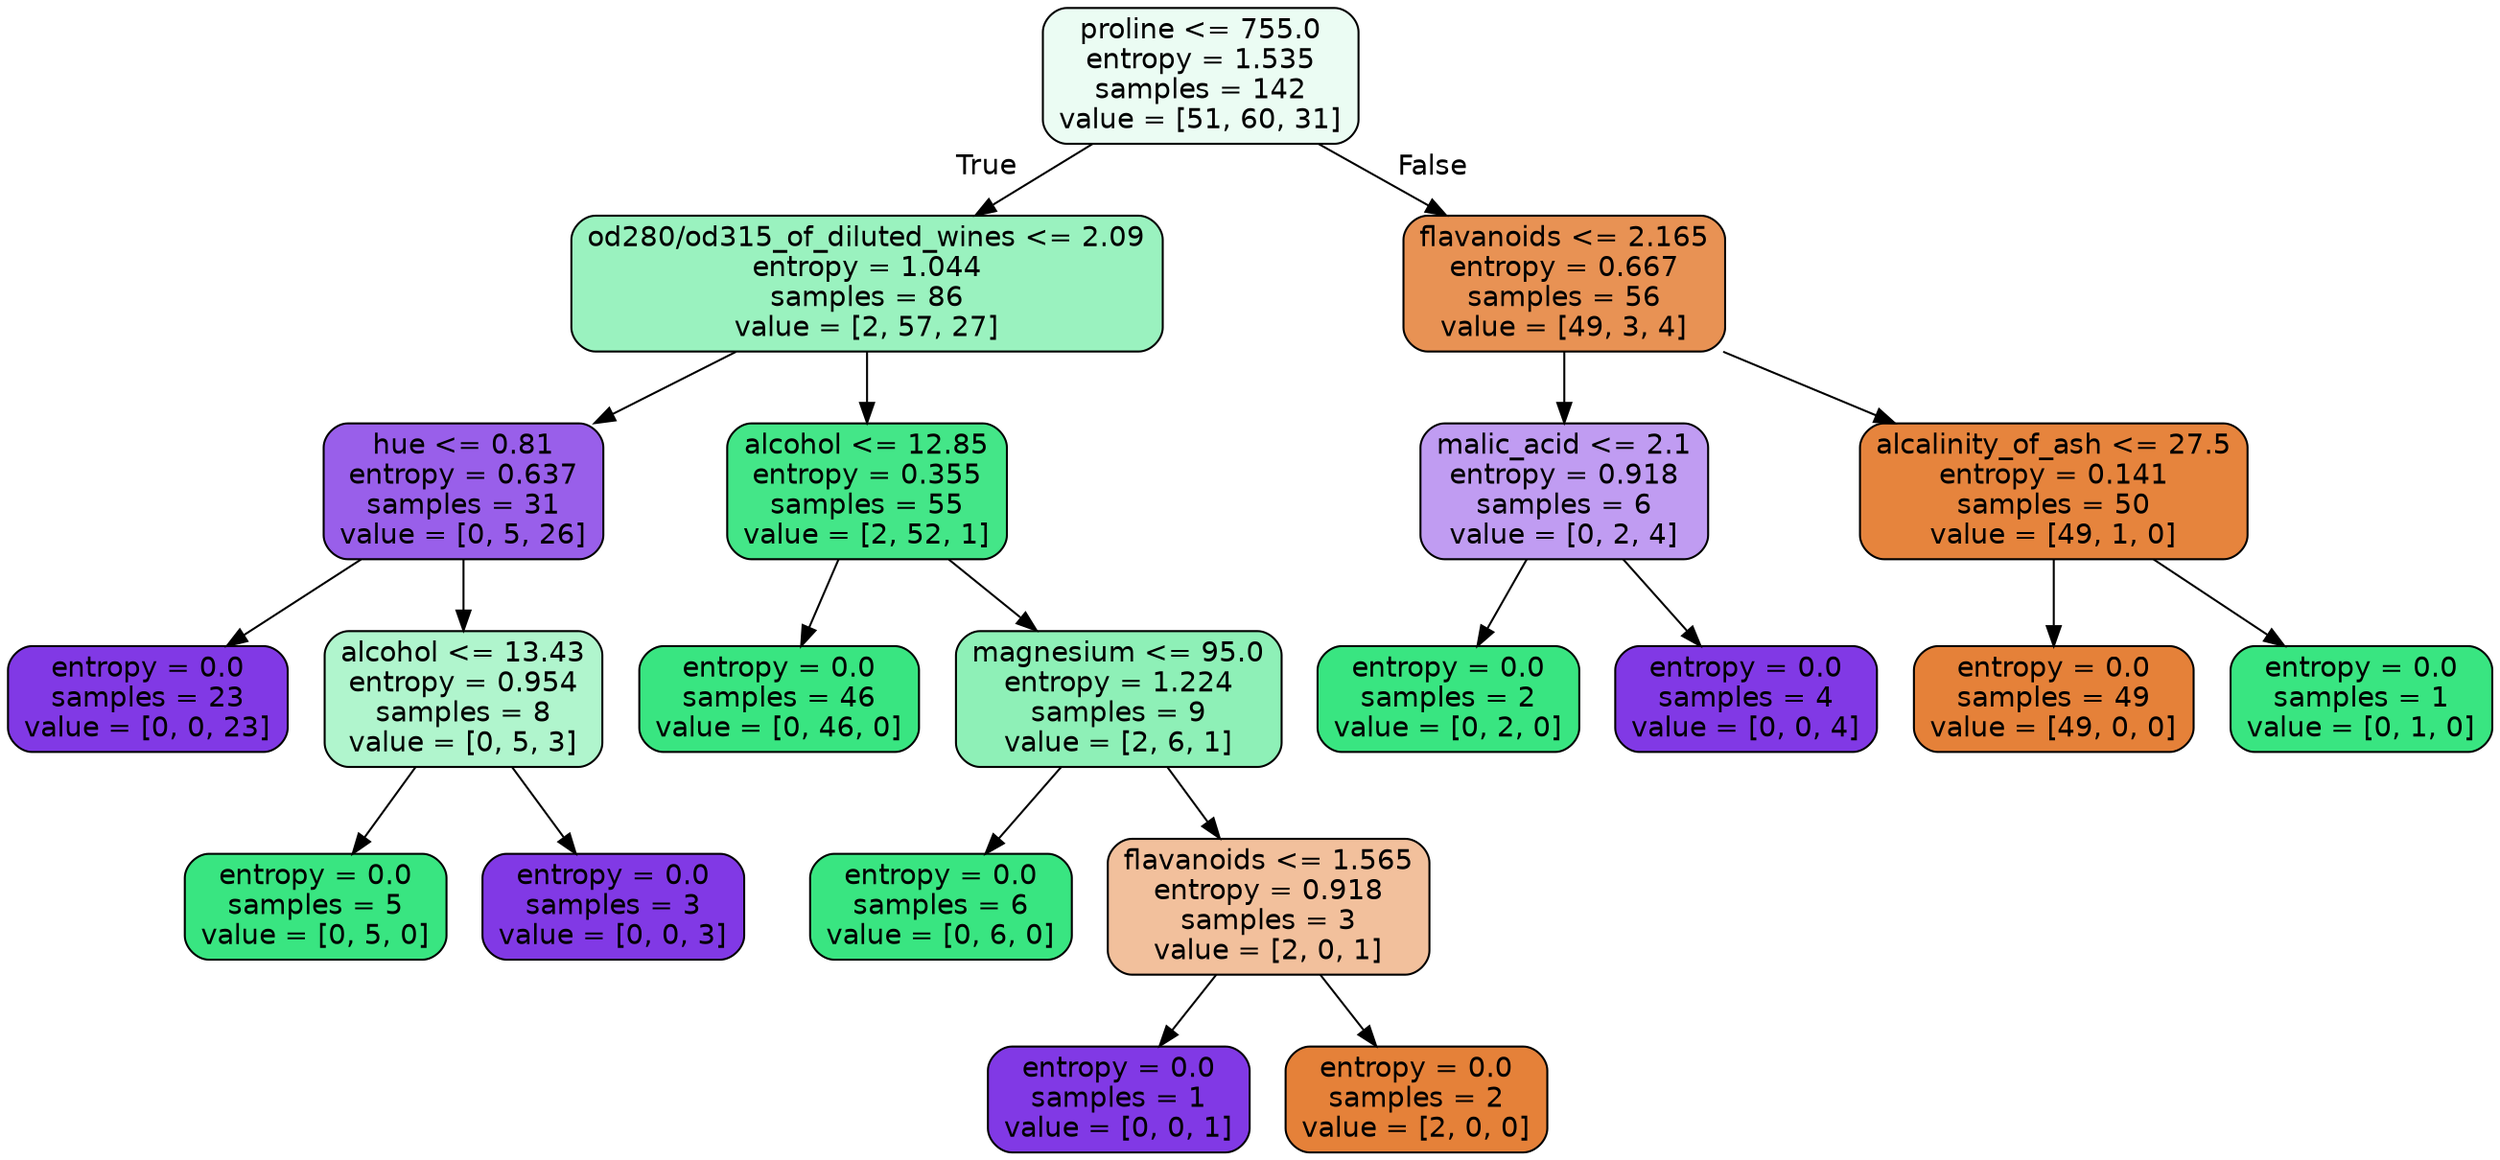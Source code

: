 digraph Tree {
node [shape=box, style="filled, rounded", color="black", fontname=helvetica] ;
edge [fontname=helvetica] ;
0 [label="proline <= 755.0\nentropy = 1.535\nsamples = 142\nvalue = [51, 60, 31]", fillcolor="#ebfcf3"] ;
1 [label="od280/od315_of_diluted_wines <= 2.09\nentropy = 1.044\nsamples = 86\nvalue = [2, 57, 27]", fillcolor="#9af2bf"] ;
0 -> 1 [labeldistance=2.5, labelangle=45, headlabel="True"] ;
2 [label="hue <= 0.81\nentropy = 0.637\nsamples = 31\nvalue = [0, 5, 26]", fillcolor="#995fea"] ;
1 -> 2 ;
3 [label="entropy = 0.0\nsamples = 23\nvalue = [0, 0, 23]", fillcolor="#8139e5"] ;
2 -> 3 ;
4 [label="alcohol <= 13.43\nentropy = 0.954\nsamples = 8\nvalue = [0, 5, 3]", fillcolor="#b0f5cd"] ;
2 -> 4 ;
5 [label="entropy = 0.0\nsamples = 5\nvalue = [0, 5, 0]", fillcolor="#39e581"] ;
4 -> 5 ;
6 [label="entropy = 0.0\nsamples = 3\nvalue = [0, 0, 3]", fillcolor="#8139e5"] ;
4 -> 6 ;
7 [label="alcohol <= 12.85\nentropy = 0.355\nsamples = 55\nvalue = [2, 52, 1]", fillcolor="#44e688"] ;
1 -> 7 ;
8 [label="entropy = 0.0\nsamples = 46\nvalue = [0, 46, 0]", fillcolor="#39e581"] ;
7 -> 8 ;
9 [label="magnesium <= 95.0\nentropy = 1.224\nsamples = 9\nvalue = [2, 6, 1]", fillcolor="#8ef0b7"] ;
7 -> 9 ;
10 [label="entropy = 0.0\nsamples = 6\nvalue = [0, 6, 0]", fillcolor="#39e581"] ;
9 -> 10 ;
11 [label="flavanoids <= 1.565\nentropy = 0.918\nsamples = 3\nvalue = [2, 0, 1]", fillcolor="#f2c09c"] ;
9 -> 11 ;
12 [label="entropy = 0.0\nsamples = 1\nvalue = [0, 0, 1]", fillcolor="#8139e5"] ;
11 -> 12 ;
13 [label="entropy = 0.0\nsamples = 2\nvalue = [2, 0, 0]", fillcolor="#e58139"] ;
11 -> 13 ;
14 [label="flavanoids <= 2.165\nentropy = 0.667\nsamples = 56\nvalue = [49, 3, 4]", fillcolor="#e89254"] ;
0 -> 14 [labeldistance=2.5, labelangle=-45, headlabel="False"] ;
15 [label="malic_acid <= 2.1\nentropy = 0.918\nsamples = 6\nvalue = [0, 2, 4]", fillcolor="#c09cf2"] ;
14 -> 15 ;
16 [label="entropy = 0.0\nsamples = 2\nvalue = [0, 2, 0]", fillcolor="#39e581"] ;
15 -> 16 ;
17 [label="entropy = 0.0\nsamples = 4\nvalue = [0, 0, 4]", fillcolor="#8139e5"] ;
15 -> 17 ;
18 [label="alcalinity_of_ash <= 27.5\nentropy = 0.141\nsamples = 50\nvalue = [49, 1, 0]", fillcolor="#e6843d"] ;
14 -> 18 ;
19 [label="entropy = 0.0\nsamples = 49\nvalue = [49, 0, 0]", fillcolor="#e58139"] ;
18 -> 19 ;
20 [label="entropy = 0.0\nsamples = 1\nvalue = [0, 1, 0]", fillcolor="#39e581"] ;
18 -> 20 ;
}
